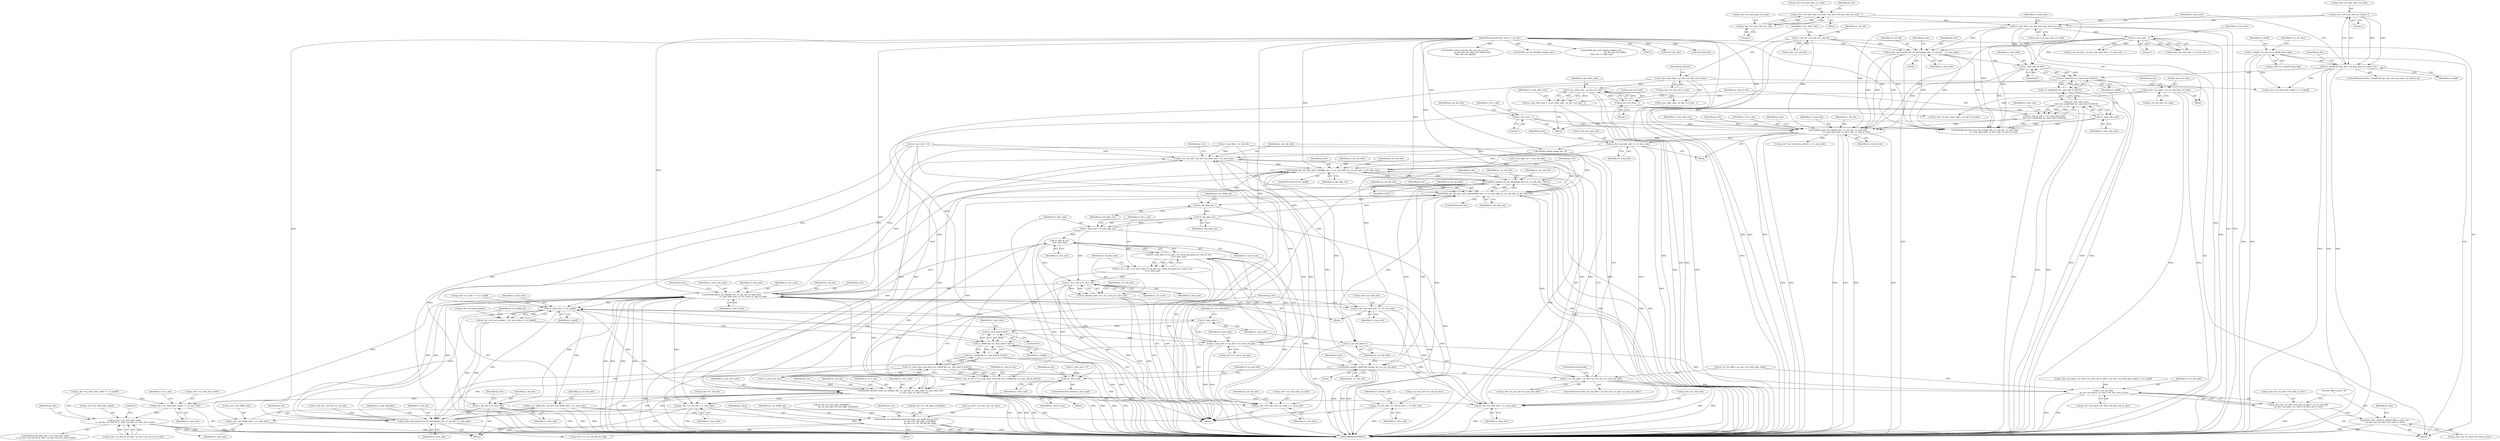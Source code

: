 digraph "0_Android_0b23c81c3dd9ec38f7e6806a3955fed1925541a0_1@pointer" {
"1000714" [label="(Call,ps_dec->ps_nmb_info += u1_num_mbs)"];
"1000707" [label="(Call,ih264d_parse_tfr_nmb(ps_dec, u1_mb_idx, u1_num_mbs,\n                            u1_num_mbs_next, u1_tfr_n_mb, u1_end_of_row))"];
"1000660" [label="(Call,ps_dec->pf_mvpred_ref_tfr_nby2mb(ps_dec, u1_mb_idx,    u1_num_mbs))"];
"1000132" [label="(MethodParameterIn,dec_struct_t * ps_dec)"];
"1000143" [label="(Call,u1_mb_idx = ps_dec->u1_mb_idx)"];
"1000579" [label="(Call,u1_num_mbs - 1)"];
"1000565" [label="(Call,u1_num_mbs = ps_dec->u4_num_mbs_cur_nmb)"];
"1000552" [label="(Call,ps_dec->u4_num_mbs_cur_nmb = ps_dec->u4_num_mbs_cur_nmb - 1)"];
"1000556" [label="(Call,ps_dec->u4_num_mbs_cur_nmb - 1)"];
"1000546" [label="(Call,ps_dec->u4_num_mbs_cur_nmb & 1)"];
"1000688" [label="(Call,u1_num_mbs & 0x01)"];
"1000683" [label="(Call,!u1_num_mbs_next)"];
"1000671" [label="(Call,u1_num_mbs_next = i2_pic_wdin_mbs - ps_dec->u2_mbx - 1)"];
"1000673" [label="(Call,i2_pic_wdin_mbs - ps_dec->u2_mbx - 1)"];
"1000152" [label="(Call,i2_pic_wdin_mbs = ps_dec->u2_frm_wd_in_mbs)"];
"1000675" [label="(Call,ps_dec->u2_mbx - 1)"];
"1000614" [label="(Call,ps_dec->u2_mbx = ps_cur_mb_info->u2_mbx)"];
"1000694" [label="(Call,u1_tfr_n_mb = 1)"];
"1000680" [label="(Call,u1_end_of_row = (!u1_num_mbs_next)\n && (!(u1_mbaff && (u1_num_mbs & 0x01))))"];
"1000682" [label="(Call,(!u1_num_mbs_next)\n && (!(u1_mbaff && (u1_num_mbs & 0x01))))"];
"1000685" [label="(Call,!(u1_mbaff && (u1_num_mbs & 0x01)))"];
"1000686" [label="(Call,u1_mbaff && (u1_num_mbs & 0x01))"];
"1000544" [label="(Call,(u1_mbaff) && (ps_dec->u4_num_mbs_cur_nmb & 1))"];
"1000191" [label="(Call,u1_mbaff = ps_slice->u1_mbaff_frame_flag)"];
"1001084" [label="(Call,ps_cur_mb_info = ps_dec->ps_nmb_info + u1_num_mbs)"];
"1001132" [label="(Call,ih264d_get_mb_info_cavlc_mbaff(ps_dec, i2_cur_mb_addr, ps_cur_mb_info, i2_mb_skip_run))"];
"1001203" [label="(Call,ih264d_update_nnz_for_skipmb(ps_dec, ps_cur_mb_info, CAVLC))"];
"1001138" [label="(Call,ih264d_get_mb_info_cavlc_nonmbaff(ps_dec, i2_cur_mb_addr, ps_cur_mb_info, i2_mb_skip_run))"];
"1001219" [label="(Call,i2_mb_skip_run--)"];
"1001264" [label="(Call,!i2_mb_skip_run)"];
"1001262" [label="(Call,u1_slice_end = !i2_mb_skip_run)"];
"1001274" [label="(Call,u1_end_of_row\n || u1_slice_end)"];
"1001268" [label="(Call,(u1_num_mbs == ps_dec->u1_recon_mb_grp) || u1_end_of_row\n || u1_slice_end)"];
"1001266" [label="(Call,u1_tfr_n_mb = (u1_num_mbs == ps_dec->u1_recon_mb_grp) || u1_end_of_row\n || u1_slice_end)"];
"1001279" [label="(Call,u1_tfr_n_mb || u1_slice_end)"];
"1001071" [label="(Call,!u1_slice_end)"];
"1001277" [label="(Call,u1_decode_nmb = u1_tfr_n_mb || u1_slice_end)"];
"1001282" [label="(Call,ps_cur_mb_info->u1_end_of_slice = u1_slice_end)"];
"1001314" [label="(Call,ih264d_parse_tfr_nmb(ps_dec, u1_mb_idx, u1_num_mbs,\n                                     u1_num_mbs_next, u1_tfr_n_mb, u1_end_of_row))"];
"1001086" [label="(Call,ps_dec->ps_nmb_info + u1_num_mbs)"];
"1001091" [label="(Call,ps_dec->u4_num_mbs_cur_nmb = u1_num_mbs)"];
"1001105" [label="(Call,u1_num_mbs >> u1_mbaff)"];
"1001101" [label="(Call,ps_dec->u4_num_pmbair = (u1_num_mbs >> u1_mbaff))"];
"1001108" [label="(Call,ps_cur_deblk_mb = ps_dec->ps_deblk_mbn + u1_num_mbs)"];
"1001150" [label="(Call,ih264d_set_deblocking_parameters(ps_cur_deblk_mb, ps_slice,\n                                             ps_dec->u1_mb_ngbr_availablity,\n                                             ps_dec->u1_cur_mb_fld_dec_flag))"];
"1001110" [label="(Call,ps_dec->ps_deblk_mbn + u1_num_mbs)"];
"1001236" [label="(Call,u1_num_mbs++)"];
"1001259" [label="(Call,u1_num_mbs & 0x01)"];
"1001257" [label="(Call,u1_mbaff && (u1_num_mbs & 0x01))"];
"1001256" [label="(Call,!(u1_mbaff && (u1_num_mbs & 0x01)))"];
"1001253" [label="(Call,(!u1_num_mbs_next) && (!(u1_mbaff && (u1_num_mbs & 0x01))))"];
"1001251" [label="(Call,u1_end_of_row = (!u1_num_mbs_next) && (!(u1_mbaff && (u1_num_mbs & 0x01))))"];
"1001328" [label="(Call,ih264d_decode_recon_tfr_nmb(ps_dec, u1_mb_idx, u1_num_mbs, u1_num_mbs_next,\n                                            u1_tfr_n_mb, u1_end_of_row))"];
"1001335" [label="(Call,ps_dec->u2_total_mbs_coded += u1_num_mbs)"];
"1001408" [label="(Call,ps_dec->u2_total_mbs_coded\n >= ps_dec->u2_frm_ht_in_mbs * ps_dec->u2_frm_wd_in_mbs)"];
"1001345" [label="(Call,u1_mb_idx = u1_num_mbs)"];
"1001290" [label="(Call,ps_dec->pf_mvpred_ref_tfr_nby2mb(ps_dec, u1_mb_idx, u1_num_mbs))"];
"1001348" [label="(Call,ps_dec->u1_mb_idx = u1_num_mbs)"];
"1001269" [label="(Call,u1_num_mbs == ps_dec->u1_recon_mb_grp)"];
"1001321" [label="(Call,ps_dec->ps_nmb_info +=  u1_num_mbs)"];
"1001234" [label="(Call,i2_cur_mb_addr++)"];
"1001076" [label="(Call,i2_cur_mb_addr > ps_dec->ps_cur_sps->u2_max_mb_addr)"];
"1001364" [label="(Call,i2_cur_mb_addr\n - ps_dec->ps_parse_cur_slice->u4_first_mb_in_slice)"];
"1001358" [label="(Call,ps_dec->ps_cur_slice->u4_mbs_in_slice = i2_cur_mb_addr\n - ps_dec->ps_parse_cur_slice->u4_first_mb_in_slice)"];
"1001371" [label="(Call,H264_DEC_DEBUG_PRINT(\"Mbs in slice: %d\n\", ps_dec->ps_cur_slice->u4_mbs_in_slice))"];
"1001231" [label="(Call,ih264d_update_mbaff_left_nnz(ps_dec, ps_cur_mb_info))"];
"1001105" [label="(Call,u1_num_mbs >> u1_mbaff)"];
"1001234" [label="(Call,i2_cur_mb_addr++)"];
"1000910" [label="(Call,ps_dec->ps_parse_cur_slice->u4_first_mb_in_slice = ps_dec->u2_total_mbs_coded >> u1_mbaff)"];
"1000660" [label="(Call,ps_dec->pf_mvpred_ref_tfr_nby2mb(ps_dec, u1_mb_idx,    u1_num_mbs))"];
"1000694" [label="(Call,u1_tfr_n_mb = 1)"];
"1001267" [label="(Identifier,u1_tfr_n_mb)"];
"1001109" [label="(Identifier,ps_cur_deblk_mb)"];
"1001017" [label="(Call,ps_dec->u2_mby <<= u1_mbaff)"];
"1001239" [label="(Identifier,u1_num_mbsNby2)"];
"1001258" [label="(Identifier,u1_mbaff)"];
"1001252" [label="(Identifier,u1_end_of_row)"];
"1001289" [label="(Block,)"];
"1000573" [label="(Call,ps_cur_mb_info = ps_dec->ps_nmb_info + u1_num_mbs - 1)"];
"1000507" [label="(Call,(void *)ps_dec)"];
"1000544" [label="(Call,(u1_mbaff) && (ps_dec->u4_num_mbs_cur_nmb & 1))"];
"1001291" [label="(Identifier,ps_dec)"];
"1000463" [label="(Call,(void *)ps_dec)"];
"1000706" [label="(Block,)"];
"1001101" [label="(Call,ps_dec->u4_num_pmbair = (u1_num_mbs >> u1_mbaff))"];
"1000623" [label="(Identifier,ps_dec)"];
"1000685" [label="(Call,!(u1_mbaff && (u1_num_mbs & 0x01)))"];
"1000663" [label="(Identifier,u1_num_mbs)"];
"1000780" [label="(Call,ps_dec->i2_prev_slice_mbx = ps_dec->u2_mbx)"];
"1001070" [label="(ControlStructure,while(!u1_slice_end))"];
"1001153" [label="(Call,ps_dec->u1_mb_ngbr_availablity)"];
"1001269" [label="(Call,u1_num_mbs == ps_dec->u1_recon_mb_grp)"];
"1000166" [label="(Call,* ps_slice = ps_dec->ps_cur_slice)"];
"1000552" [label="(Call,ps_dec->u4_num_mbs_cur_nmb = ps_dec->u4_num_mbs_cur_nmb - 1)"];
"1001110" [label="(Call,ps_dec->ps_deblk_mbn + u1_num_mbs)"];
"1001256" [label="(Call,!(u1_mbaff && (u1_num_mbs & 0x01)))"];
"1000567" [label="(Call,ps_dec->u4_num_mbs_cur_nmb)"];
"1000630" [label="(Block,)"];
"1001146" [label="(Identifier,ps_dec)"];
"1001286" [label="(Identifier,u1_slice_end)"];
"1000369" [label="(Call,ih264d_start_of_pic(ps_dec, poc, ps_cur_poc,\n                        ps_dec->ps_cur_slice->u2_frame_num,\n &ps_dec->ps_pps[j]))"];
"1000547" [label="(Call,ps_dec->u4_num_mbs_cur_nmb)"];
"1001264" [label="(Call,!i2_mb_skip_run)"];
"1000689" [label="(Identifier,u1_num_mbs)"];
"1000615" [label="(Call,ps_dec->u2_mbx)"];
"1001315" [label="(Identifier,ps_dec)"];
"1000690" [label="(Literal,0x01)"];
"1001149" [label="(Block,)"];
"1000710" [label="(Identifier,u1_num_mbs)"];
"1001293" [label="(Identifier,u1_num_mbs)"];
"1001336" [label="(Call,ps_dec->u2_total_mbs_coded)"];
"1000675" [label="(Call,ps_dec->u2_mbx - 1)"];
"1001407" [label="(ControlStructure,if(ps_dec->u2_total_mbs_coded\n >= ps_dec->u2_frm_ht_in_mbs * ps_dec->u2_frm_wd_in_mbs))"];
"1001268" [label="(Call,(u1_num_mbs == ps_dec->u1_recon_mb_grp) || u1_end_of_row\n || u1_slice_end)"];
"1000676" [label="(Call,ps_dec->u2_mbx)"];
"1000553" [label="(Call,ps_dec->u4_num_mbs_cur_nmb)"];
"1001342" [label="(Call,u1_num_mbs = 0)"];
"1001260" [label="(Identifier,u1_num_mbs)"];
"1001274" [label="(Call,u1_end_of_row\n || u1_slice_end)"];
"1001365" [label="(Identifier,i2_cur_mb_addr)"];
"1000876" [label="(Call,ps_dec->u2_total_mbs_coded >> u1_mbaff)"];
"1001073" [label="(Block,)"];
"1001075" [label="(ControlStructure,if(i2_cur_mb_addr > ps_dec->ps_cur_sps->u2_max_mb_addr))"];
"1000132" [label="(MethodParameterIn,dec_struct_t * ps_dec)"];
"1001203" [label="(Call,ih264d_update_nnz_for_skipmb(ps_dec, ps_cur_mb_info, CAVLC))"];
"1000683" [label="(Call,!u1_num_mbs_next)"];
"1001330" [label="(Identifier,u1_mb_idx)"];
"1001210" [label="(Identifier,ps_cur_mb_info)"];
"1001140" [label="(Identifier,i2_cur_mb_addr)"];
"1000199" [label="(Identifier,u1_is_idr_slice)"];
"1001102" [label="(Call,ps_dec->u4_num_pmbair)"];
"1000662" [label="(Identifier,u1_mb_idx)"];
"1001323" [label="(Identifier,ps_dec)"];
"1000209" [label="(Call,ih264d_err_pic_dispbuf_mgr(ps_dec))"];
"1000560" [label="(Literal,1)"];
"1001288" [label="(Identifier,u1_decode_nmb)"];
"1001266" [label="(Call,u1_tfr_n_mb = (u1_num_mbs == ps_dec->u1_recon_mb_grp) || u1_end_of_row\n || u1_slice_end)"];
"1000679" [label="(Literal,1)"];
"1001348" [label="(Call,ps_dec->u1_mb_idx = u1_num_mbs)"];
"1001422" [label="(Identifier,ps_dec)"];
"1000681" [label="(Identifier,u1_end_of_row)"];
"1001313" [label="(Block,)"];
"1000682" [label="(Call,(!u1_num_mbs_next)\n && (!(u1_mbaff && (u1_num_mbs & 0x01))))"];
"1001152" [label="(Identifier,ps_slice)"];
"1000671" [label="(Call,u1_num_mbs_next = i2_pic_wdin_mbs - ps_dec->u2_mbx - 1)"];
"1001318" [label="(Identifier,u1_num_mbs_next)"];
"1001337" [label="(Identifier,ps_dec)"];
"1001325" [label="(Identifier,u1_num_mbs)"];
"1001135" [label="(Identifier,ps_cur_mb_info)"];
"1000542" [label="(Block,)"];
"1001107" [label="(Identifier,u1_mbaff)"];
"1001341" [label="(Identifier,u1_tfr_n_mb)"];
"1000152" [label="(Call,i2_pic_wdin_mbs = ps_dec->u2_frm_wd_in_mbs)"];
"1001106" [label="(Identifier,u1_num_mbs)"];
"1000565" [label="(Call,u1_num_mbs = ps_dec->u4_num_mbs_cur_nmb)"];
"1001358" [label="(Call,ps_dec->ps_cur_slice->u4_mbs_in_slice = i2_cur_mb_addr\n - ps_dec->ps_parse_cur_slice->u4_first_mb_in_slice)"];
"1001206" [label="(Identifier,CAVLC)"];
"1000191" [label="(Call,u1_mbaff = ps_slice->u1_mbaff_frame_flag)"];
"1001280" [label="(Identifier,u1_tfr_n_mb)"];
"1000699" [label="(Identifier,ps_cur_mb_info)"];
"1001062" [label="(Call,i2_cur_mb_addr = ps_dec->u2_total_mbs_coded)"];
"1000138" [label="(Block,)"];
"1000659" [label="(Block,)"];
"1000550" [label="(Literal,1)"];
"1000554" [label="(Identifier,ps_dec)"];
"1000144" [label="(Identifier,u1_mb_idx)"];
"1001111" [label="(Call,ps_dec->ps_deblk_mbn)"];
"1000715" [label="(Call,ps_dec->ps_nmb_info)"];
"1000571" [label="(Identifier,u1_num_mbs)"];
"1000672" [label="(Identifier,u1_num_mbs_next)"];
"1001204" [label="(Identifier,ps_dec)"];
"1001098" [label="(Identifier,ps_cur_mb_info)"];
"1000692" [label="(Identifier,u1_slice_end)"];
"1000579" [label="(Call,u1_num_mbs - 1)"];
"1000721" [label="(Call,ih264d_decode_recon_tfr_nmb(ps_dec, u1_mb_idx, u1_num_mbs,\n                            u1_num_mbs_next, u1_tfr_n_mb, u1_end_of_row))"];
"1001366" [label="(Call,ps_dec->ps_parse_cur_slice->u4_first_mb_in_slice)"];
"1001085" [label="(Identifier,ps_cur_mb_info)"];
"1001262" [label="(Call,u1_slice_end = !i2_mb_skip_run)"];
"1000153" [label="(Identifier,i2_pic_wdin_mbs)"];
"1001346" [label="(Identifier,u1_mb_idx)"];
"1000916" [label="(Call,ps_dec->u2_total_mbs_coded >> u1_mbaff)"];
"1000713" [label="(Identifier,u1_end_of_row)"];
"1000154" [label="(Call,ps_dec->u2_frm_wd_in_mbs)"];
"1000543" [label="(ControlStructure,if((u1_mbaff) && (ps_dec->u4_num_mbs_cur_nmb & 1)))"];
"1001047" [label="(Call,u1_num_mbs = u1_mb_idx)"];
"1001137" [label="(ControlStructure,else)"];
"1001072" [label="(Identifier,u1_slice_end)"];
"1001037" [label="(Call,u1_mb_idx = ps_dec->u1_mb_idx)"];
"1001371" [label="(Call,H264_DEC_DEBUG_PRINT(\"Mbs in slice: %d\n\", ps_dec->ps_cur_slice->u4_mbs_in_slice))"];
"1001138" [label="(Call,ih264d_get_mb_info_cavlc_nonmbaff(ps_dec, i2_cur_mb_addr, ps_cur_mb_info, i2_mb_skip_run))"];
"1001339" [label="(Identifier,u1_num_mbs)"];
"1001223" [label="(Identifier,ps_cur_deblk_mb)"];
"1001349" [label="(Call,ps_dec->u1_mb_idx)"];
"1001130" [label="(ControlStructure,if (u1_mbaff))"];
"1000143" [label="(Call,u1_mb_idx = ps_dec->u1_mb_idx)"];
"1000161" [label="(Identifier,ps_bitstrm)"];
"1000718" [label="(Identifier,u1_num_mbs)"];
"1001132" [label="(Call,ih264d_get_mb_info_cavlc_mbaff(ps_dec, i2_cur_mb_addr, ps_cur_mb_info, i2_mb_skip_run))"];
"1001092" [label="(Call,ps_dec->u4_num_mbs_cur_nmb)"];
"1001236" [label="(Call,u1_num_mbs++)"];
"1001317" [label="(Identifier,u1_num_mbs)"];
"1001261" [label="(Literal,0x01)"];
"1001284" [label="(Identifier,ps_cur_mb_info)"];
"1000709" [label="(Identifier,u1_mb_idx)"];
"1001322" [label="(Call,ps_dec->ps_nmb_info)"];
"1001235" [label="(Identifier,i2_cur_mb_addr)"];
"1001231" [label="(Call,ih264d_update_mbaff_left_nnz(ps_dec, ps_cur_mb_info))"];
"1001151" [label="(Identifier,ps_cur_deblk_mb)"];
"1001278" [label="(Identifier,u1_decode_nmb)"];
"1001332" [label="(Identifier,u1_num_mbs_next)"];
"1001276" [label="(Identifier,u1_slice_end)"];
"1001083" [label="(ControlStructure,break;)"];
"1001381" [label="(Identifier,ps_dec)"];
"1001141" [label="(Identifier,ps_cur_mb_info)"];
"1001282" [label="(Call,ps_cur_mb_info->u1_end_of_slice = u1_slice_end)"];
"1000730" [label="(Identifier,ps_dec)"];
"1000711" [label="(Identifier,u1_num_mbs_next)"];
"1001114" [label="(Identifier,u1_num_mbs)"];
"1001327" [label="(Block,)"];
"1000728" [label="(Call,ps_dec->u2_total_mbs_coded += u1_num_mbs)"];
"1000557" [label="(Call,ps_dec->u4_num_mbs_cur_nmb)"];
"1001232" [label="(Identifier,ps_dec)"];
"1000695" [label="(Identifier,u1_tfr_n_mb)"];
"1001364" [label="(Call,i2_cur_mb_addr\n - ps_dec->ps_parse_cur_slice->u4_first_mb_in_slice)"];
"1001091" [label="(Call,ps_dec->u4_num_mbs_cur_nmb = u1_num_mbs)"];
"1001233" [label="(Identifier,ps_cur_mb_info)"];
"1001329" [label="(Identifier,ps_dec)"];
"1001352" [label="(Identifier,u1_num_mbs)"];
"1001295" [label="(Identifier,u1_num_mbsNby2)"];
"1000687" [label="(Identifier,u1_mbaff)"];
"1001345" [label="(Call,u1_mb_idx = u1_num_mbs)"];
"1000666" [label="(Identifier,ps_dec)"];
"1001265" [label="(Identifier,i2_mb_skip_run)"];
"1000614" [label="(Call,ps_dec->u2_mbx = ps_cur_mb_info->u2_mbx)"];
"1001283" [label="(Call,ps_cur_mb_info->u1_end_of_slice)"];
"1000546" [label="(Call,ps_dec->u4_num_mbs_cur_nmb & 1)"];
"1001220" [label="(Identifier,i2_mb_skip_run)"];
"1001408" [label="(Call,ps_dec->u2_total_mbs_coded\n >= ps_dec->u2_frm_ht_in_mbs * ps_dec->u2_frm_wd_in_mbs)"];
"1001067" [label="(Call,i2_mb_skip_run = num_mb_skip)"];
"1001277" [label="(Call,u1_decode_nmb = u1_tfr_n_mb || u1_slice_end)"];
"1001253" [label="(Call,(!u1_num_mbs_next) && (!(u1_mbaff && (u1_num_mbs & 0x01))))"];
"1001263" [label="(Identifier,u1_slice_end)"];
"1001219" [label="(Call,i2_mb_skip_run--)"];
"1001071" [label="(Call,!u1_slice_end)"];
"1001279" [label="(Call,u1_tfr_n_mb || u1_slice_end)"];
"1001139" [label="(Identifier,ps_dec)"];
"1000661" [label="(Identifier,ps_dec)"];
"1000545" [label="(Identifier,u1_mbaff)"];
"1001270" [label="(Identifier,u1_num_mbs)"];
"1001086" [label="(Call,ps_dec->ps_nmb_info + u1_num_mbs)"];
"1001254" [label="(Call,!u1_num_mbs_next)"];
"1001108" [label="(Call,ps_cur_deblk_mb = ps_dec->ps_deblk_mbn + u1_num_mbs)"];
"1000563" [label="(Identifier,ps_dec)"];
"1001078" [label="(Call,ps_dec->ps_cur_sps->u2_max_mb_addr)"];
"1000193" [label="(Call,ps_slice->u1_mbaff_frame_flag)"];
"1001347" [label="(Identifier,u1_num_mbs)"];
"1000684" [label="(Identifier,u1_num_mbs_next)"];
"1001319" [label="(Identifier,u1_tfr_n_mb)"];
"1001331" [label="(Identifier,u1_num_mbs)"];
"1001281" [label="(Identifier,u1_slice_end)"];
"1001355" [label="(Identifier,ps_dec)"];
"1001090" [label="(Identifier,u1_num_mbs)"];
"1001150" [label="(Call,ih264d_set_deblocking_parameters(ps_cur_deblk_mb, ps_slice,\n                                             ps_dec->u1_mb_ngbr_availablity,\n                                             ps_dec->u1_cur_mb_fld_dec_flag))"];
"1001372" [label="(Literal,\"Mbs in slice: %d\n\")"];
"1001412" [label="(Call,ps_dec->u2_frm_ht_in_mbs * ps_dec->u2_frm_wd_in_mbs)"];
"1001275" [label="(Identifier,u1_end_of_row)"];
"1001156" [label="(Call,ps_dec->u1_cur_mb_fld_dec_flag)"];
"1001328" [label="(Call,ih264d_decode_recon_tfr_nmb(ps_dec, u1_mb_idx, u1_num_mbs, u1_num_mbs_next,\n                                            u1_tfr_n_mb, u1_end_of_row))"];
"1000580" [label="(Identifier,u1_num_mbs)"];
"1000192" [label="(Identifier,u1_mbaff)"];
"1001087" [label="(Call,ps_dec->ps_nmb_info)"];
"1001333" [label="(Identifier,u1_tfr_n_mb)"];
"1000575" [label="(Call,ps_dec->ps_nmb_info + u1_num_mbs - 1)"];
"1000696" [label="(Literal,1)"];
"1001320" [label="(Identifier,u1_end_of_row)"];
"1001205" [label="(Identifier,ps_cur_mb_info)"];
"1000581" [label="(Literal,1)"];
"1001117" [label="(Identifier,ps_cur_mb_info)"];
"1001350" [label="(Identifier,ps_dec)"];
"1000714" [label="(Call,ps_dec->ps_nmb_info += u1_num_mbs)"];
"1000708" [label="(Identifier,ps_dec)"];
"1000712" [label="(Identifier,u1_tfr_n_mb)"];
"1001257" [label="(Call,u1_mbaff && (u1_num_mbs & 0x01))"];
"1001230" [label="(Block,)"];
"1000686" [label="(Call,u1_mbaff && (u1_num_mbs & 0x01))"];
"1001334" [label="(Identifier,u1_end_of_row)"];
"1001271" [label="(Call,ps_dec->u1_recon_mb_grp)"];
"1000145" [label="(Call,ps_dec->u1_mb_idx)"];
"1000408" [label="(Call,ih264d_get_next_display_field(ps_dec,\n                                              ps_dec->ps_out_buffer,\n &(ps_dec->s_disp_op)))"];
"1000707" [label="(Call,ih264d_parse_tfr_nmb(ps_dec, u1_mb_idx, u1_num_mbs,\n                            u1_num_mbs_next, u1_tfr_n_mb, u1_end_of_row))"];
"1000618" [label="(Call,ps_cur_mb_info->u2_mbx)"];
"1001290" [label="(Call,ps_dec->pf_mvpred_ref_tfr_nby2mb(ps_dec, u1_mb_idx, u1_num_mbs))"];
"1000680" [label="(Call,u1_end_of_row = (!u1_num_mbs_next)\n && (!(u1_mbaff && (u1_num_mbs & 0x01))))"];
"1000566" [label="(Identifier,u1_num_mbs)"];
"1001251" [label="(Call,u1_end_of_row = (!u1_num_mbs_next) && (!(u1_mbaff && (u1_num_mbs & 0x01))))"];
"1000621" [label="(Call,ps_dec->u1_mb_ngbr_availablity =\n                    ps_cur_mb_info->u1_mb_ngbr_availablity)"];
"1001237" [label="(Identifier,u1_num_mbs)"];
"1000674" [label="(Identifier,i2_pic_wdin_mbs)"];
"1001095" [label="(Identifier,u1_num_mbs)"];
"1000716" [label="(Identifier,ps_dec)"];
"1001077" [label="(Identifier,i2_cur_mb_addr)"];
"1001427" [label="(MethodReturn,WORD32)"];
"1001050" [label="(Call,u1_slice_end = 0)"];
"1001161" [label="(Identifier,ps_dec)"];
"1001244" [label="(Call,i2_pic_wdin_mbs - ps_dec->u2_mbx - 1)"];
"1001409" [label="(Call,ps_dec->u2_total_mbs_coded)"];
"1001359" [label="(Call,ps_dec->ps_cur_slice->u4_mbs_in_slice)"];
"1000551" [label="(Block,)"];
"1001316" [label="(Identifier,u1_mb_idx)"];
"1000556" [label="(Call,ps_dec->u4_num_mbs_cur_nmb - 1)"];
"1001321" [label="(Call,ps_dec->ps_nmb_info +=  u1_num_mbs)"];
"1001076" [label="(Call,i2_cur_mb_addr > ps_dec->ps_cur_sps->u2_max_mb_addr)"];
"1001426" [label="(Literal,0)"];
"1001142" [label="(Identifier,i2_mb_skip_run)"];
"1001136" [label="(Identifier,i2_mb_skip_run)"];
"1001373" [label="(Call,ps_dec->ps_cur_slice->u4_mbs_in_slice)"];
"1001292" [label="(Identifier,u1_mb_idx)"];
"1000673" [label="(Call,i2_pic_wdin_mbs - ps_dec->u2_mbx - 1)"];
"1001259" [label="(Call,u1_num_mbs & 0x01)"];
"1001034" [label="(Call,ih264d_update_qp(ps_dec, 0))"];
"1000688" [label="(Call,u1_num_mbs & 0x01)"];
"1001335" [label="(Call,ps_dec->u2_total_mbs_coded += u1_num_mbs)"];
"1001314" [label="(Call,ih264d_parse_tfr_nmb(ps_dec, u1_mb_idx, u1_num_mbs,\n                                     u1_num_mbs_next, u1_tfr_n_mb, u1_end_of_row))"];
"1001093" [label="(Identifier,ps_dec)"];
"1001133" [label="(Identifier,ps_dec)"];
"1001134" [label="(Identifier,i2_cur_mb_addr)"];
"1001084" [label="(Call,ps_cur_mb_info = ps_dec->ps_nmb_info + u1_num_mbs)"];
"1000714" -> "1000706"  [label="AST: "];
"1000714" -> "1000718"  [label="CFG: "];
"1000715" -> "1000714"  [label="AST: "];
"1000718" -> "1000714"  [label="AST: "];
"1000730" -> "1000714"  [label="CFG: "];
"1000714" -> "1001427"  [label="DDG: "];
"1000707" -> "1000714"  [label="DDG: "];
"1000714" -> "1001084"  [label="DDG: "];
"1000714" -> "1001086"  [label="DDG: "];
"1000714" -> "1001321"  [label="DDG: "];
"1000707" -> "1000706"  [label="AST: "];
"1000707" -> "1000713"  [label="CFG: "];
"1000708" -> "1000707"  [label="AST: "];
"1000709" -> "1000707"  [label="AST: "];
"1000710" -> "1000707"  [label="AST: "];
"1000711" -> "1000707"  [label="AST: "];
"1000712" -> "1000707"  [label="AST: "];
"1000713" -> "1000707"  [label="AST: "];
"1000716" -> "1000707"  [label="CFG: "];
"1000707" -> "1001427"  [label="DDG: "];
"1000707" -> "1001427"  [label="DDG: "];
"1000707" -> "1001427"  [label="DDG: "];
"1000707" -> "1001427"  [label="DDG: "];
"1000707" -> "1001427"  [label="DDG: "];
"1000707" -> "1001427"  [label="DDG: "];
"1000660" -> "1000707"  [label="DDG: "];
"1000660" -> "1000707"  [label="DDG: "];
"1000660" -> "1000707"  [label="DDG: "];
"1000132" -> "1000707"  [label="DDG: "];
"1000143" -> "1000707"  [label="DDG: "];
"1000579" -> "1000707"  [label="DDG: "];
"1000688" -> "1000707"  [label="DDG: "];
"1000565" -> "1000707"  [label="DDG: "];
"1000683" -> "1000707"  [label="DDG: "];
"1000694" -> "1000707"  [label="DDG: "];
"1000680" -> "1000707"  [label="DDG: "];
"1000707" -> "1000728"  [label="DDG: "];
"1000707" -> "1001034"  [label="DDG: "];
"1000660" -> "1000659"  [label="AST: "];
"1000660" -> "1000663"  [label="CFG: "];
"1000661" -> "1000660"  [label="AST: "];
"1000662" -> "1000660"  [label="AST: "];
"1000663" -> "1000660"  [label="AST: "];
"1000666" -> "1000660"  [label="CFG: "];
"1000660" -> "1001427"  [label="DDG: "];
"1000132" -> "1000660"  [label="DDG: "];
"1000143" -> "1000660"  [label="DDG: "];
"1000579" -> "1000660"  [label="DDG: "];
"1000565" -> "1000660"  [label="DDG: "];
"1000660" -> "1000688"  [label="DDG: "];
"1000660" -> "1000721"  [label="DDG: "];
"1000660" -> "1000721"  [label="DDG: "];
"1000660" -> "1000721"  [label="DDG: "];
"1000132" -> "1000131"  [label="AST: "];
"1000132" -> "1001427"  [label="DDG: "];
"1000132" -> "1000209"  [label="DDG: "];
"1000132" -> "1000369"  [label="DDG: "];
"1000132" -> "1000408"  [label="DDG: "];
"1000132" -> "1000463"  [label="DDG: "];
"1000132" -> "1000507"  [label="DDG: "];
"1000132" -> "1000721"  [label="DDG: "];
"1000132" -> "1001034"  [label="DDG: "];
"1000132" -> "1001132"  [label="DDG: "];
"1000132" -> "1001138"  [label="DDG: "];
"1000132" -> "1001203"  [label="DDG: "];
"1000132" -> "1001231"  [label="DDG: "];
"1000132" -> "1001290"  [label="DDG: "];
"1000132" -> "1001314"  [label="DDG: "];
"1000132" -> "1001328"  [label="DDG: "];
"1000143" -> "1000138"  [label="AST: "];
"1000143" -> "1000145"  [label="CFG: "];
"1000144" -> "1000143"  [label="AST: "];
"1000145" -> "1000143"  [label="AST: "];
"1000153" -> "1000143"  [label="CFG: "];
"1000143" -> "1001427"  [label="DDG: "];
"1000143" -> "1001427"  [label="DDG: "];
"1000143" -> "1000721"  [label="DDG: "];
"1000579" -> "1000575"  [label="AST: "];
"1000579" -> "1000581"  [label="CFG: "];
"1000580" -> "1000579"  [label="AST: "];
"1000581" -> "1000579"  [label="AST: "];
"1000575" -> "1000579"  [label="CFG: "];
"1000579" -> "1001427"  [label="DDG: "];
"1000579" -> "1000573"  [label="DDG: "];
"1000579" -> "1000573"  [label="DDG: "];
"1000579" -> "1000575"  [label="DDG: "];
"1000579" -> "1000575"  [label="DDG: "];
"1000565" -> "1000579"  [label="DDG: "];
"1000579" -> "1000688"  [label="DDG: "];
"1000579" -> "1000721"  [label="DDG: "];
"1000565" -> "1000542"  [label="AST: "];
"1000565" -> "1000567"  [label="CFG: "];
"1000566" -> "1000565"  [label="AST: "];
"1000567" -> "1000565"  [label="AST: "];
"1000571" -> "1000565"  [label="CFG: "];
"1000565" -> "1001427"  [label="DDG: "];
"1000565" -> "1001427"  [label="DDG: "];
"1000552" -> "1000565"  [label="DDG: "];
"1000546" -> "1000565"  [label="DDG: "];
"1000565" -> "1000688"  [label="DDG: "];
"1000565" -> "1000721"  [label="DDG: "];
"1000552" -> "1000551"  [label="AST: "];
"1000552" -> "1000556"  [label="CFG: "];
"1000553" -> "1000552"  [label="AST: "];
"1000556" -> "1000552"  [label="AST: "];
"1000563" -> "1000552"  [label="CFG: "];
"1000552" -> "1001427"  [label="DDG: "];
"1000556" -> "1000552"  [label="DDG: "];
"1000556" -> "1000552"  [label="DDG: "];
"1000556" -> "1000560"  [label="CFG: "];
"1000557" -> "1000556"  [label="AST: "];
"1000560" -> "1000556"  [label="AST: "];
"1000546" -> "1000556"  [label="DDG: "];
"1000546" -> "1000544"  [label="AST: "];
"1000546" -> "1000550"  [label="CFG: "];
"1000547" -> "1000546"  [label="AST: "];
"1000550" -> "1000546"  [label="AST: "];
"1000544" -> "1000546"  [label="CFG: "];
"1000546" -> "1000544"  [label="DDG: "];
"1000546" -> "1000544"  [label="DDG: "];
"1000688" -> "1000686"  [label="AST: "];
"1000688" -> "1000690"  [label="CFG: "];
"1000689" -> "1000688"  [label="AST: "];
"1000690" -> "1000688"  [label="AST: "];
"1000686" -> "1000688"  [label="CFG: "];
"1000688" -> "1000686"  [label="DDG: "];
"1000688" -> "1000686"  [label="DDG: "];
"1000688" -> "1000721"  [label="DDG: "];
"1000683" -> "1000682"  [label="AST: "];
"1000683" -> "1000684"  [label="CFG: "];
"1000684" -> "1000683"  [label="AST: "];
"1000687" -> "1000683"  [label="CFG: "];
"1000682" -> "1000683"  [label="CFG: "];
"1000683" -> "1000682"  [label="DDG: "];
"1000671" -> "1000683"  [label="DDG: "];
"1000683" -> "1000721"  [label="DDG: "];
"1000671" -> "1000630"  [label="AST: "];
"1000671" -> "1000673"  [label="CFG: "];
"1000672" -> "1000671"  [label="AST: "];
"1000673" -> "1000671"  [label="AST: "];
"1000681" -> "1000671"  [label="CFG: "];
"1000671" -> "1001427"  [label="DDG: "];
"1000673" -> "1000671"  [label="DDG: "];
"1000673" -> "1000671"  [label="DDG: "];
"1000673" -> "1000675"  [label="CFG: "];
"1000674" -> "1000673"  [label="AST: "];
"1000675" -> "1000673"  [label="AST: "];
"1000673" -> "1001427"  [label="DDG: "];
"1000673" -> "1001427"  [label="DDG: "];
"1000152" -> "1000673"  [label="DDG: "];
"1000675" -> "1000673"  [label="DDG: "];
"1000675" -> "1000673"  [label="DDG: "];
"1000673" -> "1001244"  [label="DDG: "];
"1000152" -> "1000138"  [label="AST: "];
"1000152" -> "1000154"  [label="CFG: "];
"1000153" -> "1000152"  [label="AST: "];
"1000154" -> "1000152"  [label="AST: "];
"1000161" -> "1000152"  [label="CFG: "];
"1000152" -> "1001427"  [label="DDG: "];
"1000152" -> "1001427"  [label="DDG: "];
"1000152" -> "1001244"  [label="DDG: "];
"1000675" -> "1000679"  [label="CFG: "];
"1000676" -> "1000675"  [label="AST: "];
"1000679" -> "1000675"  [label="AST: "];
"1000675" -> "1001427"  [label="DDG: "];
"1000614" -> "1000675"  [label="DDG: "];
"1000675" -> "1000780"  [label="DDG: "];
"1000614" -> "1000542"  [label="AST: "];
"1000614" -> "1000618"  [label="CFG: "];
"1000615" -> "1000614"  [label="AST: "];
"1000618" -> "1000614"  [label="AST: "];
"1000623" -> "1000614"  [label="CFG: "];
"1000614" -> "1001427"  [label="DDG: "];
"1000614" -> "1001427"  [label="DDG: "];
"1000614" -> "1000780"  [label="DDG: "];
"1000694" -> "1000630"  [label="AST: "];
"1000694" -> "1000696"  [label="CFG: "];
"1000695" -> "1000694"  [label="AST: "];
"1000696" -> "1000694"  [label="AST: "];
"1000699" -> "1000694"  [label="CFG: "];
"1000694" -> "1000721"  [label="DDG: "];
"1000680" -> "1000630"  [label="AST: "];
"1000680" -> "1000682"  [label="CFG: "];
"1000681" -> "1000680"  [label="AST: "];
"1000682" -> "1000680"  [label="AST: "];
"1000692" -> "1000680"  [label="CFG: "];
"1000680" -> "1001427"  [label="DDG: "];
"1000682" -> "1000680"  [label="DDG: "];
"1000682" -> "1000680"  [label="DDG: "];
"1000680" -> "1000721"  [label="DDG: "];
"1000682" -> "1000685"  [label="CFG: "];
"1000685" -> "1000682"  [label="AST: "];
"1000682" -> "1001427"  [label="DDG: "];
"1000682" -> "1001427"  [label="DDG: "];
"1000685" -> "1000682"  [label="DDG: "];
"1000682" -> "1001253"  [label="DDG: "];
"1000685" -> "1000686"  [label="CFG: "];
"1000686" -> "1000685"  [label="AST: "];
"1000685" -> "1001427"  [label="DDG: "];
"1000686" -> "1000685"  [label="DDG: "];
"1000686" -> "1000685"  [label="DDG: "];
"1000686" -> "1000687"  [label="CFG: "];
"1000687" -> "1000686"  [label="AST: "];
"1000686" -> "1001427"  [label="DDG: "];
"1000686" -> "1001427"  [label="DDG: "];
"1000544" -> "1000686"  [label="DDG: "];
"1000686" -> "1000876"  [label="DDG: "];
"1000686" -> "1001257"  [label="DDG: "];
"1000544" -> "1000543"  [label="AST: "];
"1000544" -> "1000545"  [label="CFG: "];
"1000545" -> "1000544"  [label="AST: "];
"1000554" -> "1000544"  [label="CFG: "];
"1000566" -> "1000544"  [label="CFG: "];
"1000544" -> "1001427"  [label="DDG: "];
"1000544" -> "1001427"  [label="DDG: "];
"1000544" -> "1001427"  [label="DDG: "];
"1000191" -> "1000544"  [label="DDG: "];
"1000544" -> "1000876"  [label="DDG: "];
"1000191" -> "1000138"  [label="AST: "];
"1000191" -> "1000193"  [label="CFG: "];
"1000192" -> "1000191"  [label="AST: "];
"1000193" -> "1000191"  [label="AST: "];
"1000199" -> "1000191"  [label="CFG: "];
"1000191" -> "1001427"  [label="DDG: "];
"1000191" -> "1001427"  [label="DDG: "];
"1000191" -> "1000876"  [label="DDG: "];
"1001084" -> "1001073"  [label="AST: "];
"1001084" -> "1001086"  [label="CFG: "];
"1001085" -> "1001084"  [label="AST: "];
"1001086" -> "1001084"  [label="AST: "];
"1001093" -> "1001084"  [label="CFG: "];
"1001084" -> "1001427"  [label="DDG: "];
"1001321" -> "1001084"  [label="DDG: "];
"1001269" -> "1001084"  [label="DDG: "];
"1001047" -> "1001084"  [label="DDG: "];
"1001342" -> "1001084"  [label="DDG: "];
"1001328" -> "1001084"  [label="DDG: "];
"1001314" -> "1001084"  [label="DDG: "];
"1001084" -> "1001132"  [label="DDG: "];
"1001084" -> "1001138"  [label="DDG: "];
"1001132" -> "1001130"  [label="AST: "];
"1001132" -> "1001136"  [label="CFG: "];
"1001133" -> "1001132"  [label="AST: "];
"1001134" -> "1001132"  [label="AST: "];
"1001135" -> "1001132"  [label="AST: "];
"1001136" -> "1001132"  [label="AST: "];
"1001146" -> "1001132"  [label="CFG: "];
"1001132" -> "1001427"  [label="DDG: "];
"1001231" -> "1001132"  [label="DDG: "];
"1001328" -> "1001132"  [label="DDG: "];
"1001034" -> "1001132"  [label="DDG: "];
"1001314" -> "1001132"  [label="DDG: "];
"1001203" -> "1001132"  [label="DDG: "];
"1001076" -> "1001132"  [label="DDG: "];
"1001264" -> "1001132"  [label="DDG: "];
"1001067" -> "1001132"  [label="DDG: "];
"1001132" -> "1001203"  [label="DDG: "];
"1001132" -> "1001203"  [label="DDG: "];
"1001132" -> "1001219"  [label="DDG: "];
"1001132" -> "1001234"  [label="DDG: "];
"1001203" -> "1001073"  [label="AST: "];
"1001203" -> "1001206"  [label="CFG: "];
"1001204" -> "1001203"  [label="AST: "];
"1001205" -> "1001203"  [label="AST: "];
"1001206" -> "1001203"  [label="AST: "];
"1001210" -> "1001203"  [label="CFG: "];
"1001203" -> "1001427"  [label="DDG: "];
"1001203" -> "1001427"  [label="DDG: "];
"1001203" -> "1001427"  [label="DDG: "];
"1001203" -> "1001427"  [label="DDG: "];
"1001203" -> "1001138"  [label="DDG: "];
"1001138" -> "1001203"  [label="DDG: "];
"1001138" -> "1001203"  [label="DDG: "];
"1001203" -> "1001231"  [label="DDG: "];
"1001203" -> "1001231"  [label="DDG: "];
"1001203" -> "1001290"  [label="DDG: "];
"1001138" -> "1001137"  [label="AST: "];
"1001138" -> "1001142"  [label="CFG: "];
"1001139" -> "1001138"  [label="AST: "];
"1001140" -> "1001138"  [label="AST: "];
"1001141" -> "1001138"  [label="AST: "];
"1001142" -> "1001138"  [label="AST: "];
"1001146" -> "1001138"  [label="CFG: "];
"1001138" -> "1001427"  [label="DDG: "];
"1001231" -> "1001138"  [label="DDG: "];
"1001328" -> "1001138"  [label="DDG: "];
"1001034" -> "1001138"  [label="DDG: "];
"1001314" -> "1001138"  [label="DDG: "];
"1001076" -> "1001138"  [label="DDG: "];
"1001264" -> "1001138"  [label="DDG: "];
"1001067" -> "1001138"  [label="DDG: "];
"1001138" -> "1001219"  [label="DDG: "];
"1001138" -> "1001234"  [label="DDG: "];
"1001219" -> "1001073"  [label="AST: "];
"1001219" -> "1001220"  [label="CFG: "];
"1001220" -> "1001219"  [label="AST: "];
"1001223" -> "1001219"  [label="CFG: "];
"1001219" -> "1001264"  [label="DDG: "];
"1001264" -> "1001262"  [label="AST: "];
"1001264" -> "1001265"  [label="CFG: "];
"1001265" -> "1001264"  [label="AST: "];
"1001262" -> "1001264"  [label="CFG: "];
"1001264" -> "1001427"  [label="DDG: "];
"1001264" -> "1001262"  [label="DDG: "];
"1001262" -> "1001073"  [label="AST: "];
"1001263" -> "1001262"  [label="AST: "];
"1001267" -> "1001262"  [label="CFG: "];
"1001262" -> "1001427"  [label="DDG: "];
"1001262" -> "1001274"  [label="DDG: "];
"1001262" -> "1001279"  [label="DDG: "];
"1001274" -> "1001268"  [label="AST: "];
"1001274" -> "1001275"  [label="CFG: "];
"1001274" -> "1001276"  [label="CFG: "];
"1001275" -> "1001274"  [label="AST: "];
"1001276" -> "1001274"  [label="AST: "];
"1001268" -> "1001274"  [label="CFG: "];
"1001274" -> "1001427"  [label="DDG: "];
"1001274" -> "1001268"  [label="DDG: "];
"1001274" -> "1001268"  [label="DDG: "];
"1001251" -> "1001274"  [label="DDG: "];
"1001274" -> "1001279"  [label="DDG: "];
"1001274" -> "1001314"  [label="DDG: "];
"1001274" -> "1001328"  [label="DDG: "];
"1001268" -> "1001266"  [label="AST: "];
"1001268" -> "1001269"  [label="CFG: "];
"1001269" -> "1001268"  [label="AST: "];
"1001266" -> "1001268"  [label="CFG: "];
"1001268" -> "1001427"  [label="DDG: "];
"1001268" -> "1001427"  [label="DDG: "];
"1001268" -> "1001266"  [label="DDG: "];
"1001268" -> "1001266"  [label="DDG: "];
"1001269" -> "1001268"  [label="DDG: "];
"1001269" -> "1001268"  [label="DDG: "];
"1001266" -> "1001073"  [label="AST: "];
"1001267" -> "1001266"  [label="AST: "];
"1001278" -> "1001266"  [label="CFG: "];
"1001266" -> "1001427"  [label="DDG: "];
"1001266" -> "1001279"  [label="DDG: "];
"1001279" -> "1001277"  [label="AST: "];
"1001279" -> "1001280"  [label="CFG: "];
"1001279" -> "1001281"  [label="CFG: "];
"1001280" -> "1001279"  [label="AST: "];
"1001281" -> "1001279"  [label="AST: "];
"1001277" -> "1001279"  [label="CFG: "];
"1001279" -> "1001427"  [label="DDG: "];
"1001279" -> "1001071"  [label="DDG: "];
"1001279" -> "1001277"  [label="DDG: "];
"1001279" -> "1001277"  [label="DDG: "];
"1001279" -> "1001282"  [label="DDG: "];
"1001279" -> "1001314"  [label="DDG: "];
"1001279" -> "1001328"  [label="DDG: "];
"1001071" -> "1001070"  [label="AST: "];
"1001071" -> "1001072"  [label="CFG: "];
"1001072" -> "1001071"  [label="AST: "];
"1001077" -> "1001071"  [label="CFG: "];
"1001355" -> "1001071"  [label="CFG: "];
"1001071" -> "1001427"  [label="DDG: "];
"1001071" -> "1001427"  [label="DDG: "];
"1001050" -> "1001071"  [label="DDG: "];
"1001277" -> "1001073"  [label="AST: "];
"1001278" -> "1001277"  [label="AST: "];
"1001284" -> "1001277"  [label="CFG: "];
"1001277" -> "1001427"  [label="DDG: "];
"1001277" -> "1001427"  [label="DDG: "];
"1001282" -> "1001073"  [label="AST: "];
"1001282" -> "1001286"  [label="CFG: "];
"1001283" -> "1001282"  [label="AST: "];
"1001286" -> "1001282"  [label="AST: "];
"1001288" -> "1001282"  [label="CFG: "];
"1001282" -> "1001427"  [label="DDG: "];
"1001314" -> "1001313"  [label="AST: "];
"1001314" -> "1001320"  [label="CFG: "];
"1001315" -> "1001314"  [label="AST: "];
"1001316" -> "1001314"  [label="AST: "];
"1001317" -> "1001314"  [label="AST: "];
"1001318" -> "1001314"  [label="AST: "];
"1001319" -> "1001314"  [label="AST: "];
"1001320" -> "1001314"  [label="AST: "];
"1001323" -> "1001314"  [label="CFG: "];
"1001314" -> "1001427"  [label="DDG: "];
"1001314" -> "1001427"  [label="DDG: "];
"1001314" -> "1001427"  [label="DDG: "];
"1001314" -> "1001427"  [label="DDG: "];
"1001314" -> "1001427"  [label="DDG: "];
"1001314" -> "1001086"  [label="DDG: "];
"1001314" -> "1001091"  [label="DDG: "];
"1001314" -> "1001105"  [label="DDG: "];
"1001290" -> "1001314"  [label="DDG: "];
"1001290" -> "1001314"  [label="DDG: "];
"1001290" -> "1001314"  [label="DDG: "];
"1001254" -> "1001314"  [label="DDG: "];
"1001251" -> "1001314"  [label="DDG: "];
"1001314" -> "1001321"  [label="DDG: "];
"1001314" -> "1001335"  [label="DDG: "];
"1001314" -> "1001345"  [label="DDG: "];
"1001314" -> "1001348"  [label="DDG: "];
"1001086" -> "1001090"  [label="CFG: "];
"1001087" -> "1001086"  [label="AST: "];
"1001090" -> "1001086"  [label="AST: "];
"1001086" -> "1001427"  [label="DDG: "];
"1001321" -> "1001086"  [label="DDG: "];
"1001269" -> "1001086"  [label="DDG: "];
"1001047" -> "1001086"  [label="DDG: "];
"1001342" -> "1001086"  [label="DDG: "];
"1001328" -> "1001086"  [label="DDG: "];
"1001091" -> "1001073"  [label="AST: "];
"1001091" -> "1001095"  [label="CFG: "];
"1001092" -> "1001091"  [label="AST: "];
"1001095" -> "1001091"  [label="AST: "];
"1001098" -> "1001091"  [label="CFG: "];
"1001269" -> "1001091"  [label="DDG: "];
"1001047" -> "1001091"  [label="DDG: "];
"1001342" -> "1001091"  [label="DDG: "];
"1001328" -> "1001091"  [label="DDG: "];
"1001105" -> "1001101"  [label="AST: "];
"1001105" -> "1001107"  [label="CFG: "];
"1001106" -> "1001105"  [label="AST: "];
"1001107" -> "1001105"  [label="AST: "];
"1001101" -> "1001105"  [label="CFG: "];
"1001105" -> "1001427"  [label="DDG: "];
"1001105" -> "1001101"  [label="DDG: "];
"1001105" -> "1001101"  [label="DDG: "];
"1001269" -> "1001105"  [label="DDG: "];
"1001047" -> "1001105"  [label="DDG: "];
"1001342" -> "1001105"  [label="DDG: "];
"1001328" -> "1001105"  [label="DDG: "];
"1001257" -> "1001105"  [label="DDG: "];
"1001017" -> "1001105"  [label="DDG: "];
"1001105" -> "1001108"  [label="DDG: "];
"1001105" -> "1001110"  [label="DDG: "];
"1001105" -> "1001236"  [label="DDG: "];
"1001105" -> "1001257"  [label="DDG: "];
"1001101" -> "1001073"  [label="AST: "];
"1001102" -> "1001101"  [label="AST: "];
"1001109" -> "1001101"  [label="CFG: "];
"1001101" -> "1001427"  [label="DDG: "];
"1001101" -> "1001427"  [label="DDG: "];
"1001108" -> "1001073"  [label="AST: "];
"1001108" -> "1001110"  [label="CFG: "];
"1001109" -> "1001108"  [label="AST: "];
"1001110" -> "1001108"  [label="AST: "];
"1001117" -> "1001108"  [label="CFG: "];
"1001108" -> "1001427"  [label="DDG: "];
"1001108" -> "1001427"  [label="DDG: "];
"1001108" -> "1001150"  [label="DDG: "];
"1001150" -> "1001149"  [label="AST: "];
"1001150" -> "1001156"  [label="CFG: "];
"1001151" -> "1001150"  [label="AST: "];
"1001152" -> "1001150"  [label="AST: "];
"1001153" -> "1001150"  [label="AST: "];
"1001156" -> "1001150"  [label="AST: "];
"1001161" -> "1001150"  [label="CFG: "];
"1001150" -> "1001427"  [label="DDG: "];
"1001150" -> "1001427"  [label="DDG: "];
"1001150" -> "1001427"  [label="DDG: "];
"1001150" -> "1001427"  [label="DDG: "];
"1001150" -> "1001427"  [label="DDG: "];
"1000166" -> "1001150"  [label="DDG: "];
"1000621" -> "1001150"  [label="DDG: "];
"1001110" -> "1001114"  [label="CFG: "];
"1001111" -> "1001110"  [label="AST: "];
"1001114" -> "1001110"  [label="AST: "];
"1001110" -> "1001427"  [label="DDG: "];
"1001236" -> "1001073"  [label="AST: "];
"1001236" -> "1001237"  [label="CFG: "];
"1001237" -> "1001236"  [label="AST: "];
"1001239" -> "1001236"  [label="CFG: "];
"1001236" -> "1001259"  [label="DDG: "];
"1001236" -> "1001269"  [label="DDG: "];
"1001259" -> "1001257"  [label="AST: "];
"1001259" -> "1001261"  [label="CFG: "];
"1001260" -> "1001259"  [label="AST: "];
"1001261" -> "1001259"  [label="AST: "];
"1001257" -> "1001259"  [label="CFG: "];
"1001259" -> "1001257"  [label="DDG: "];
"1001259" -> "1001257"  [label="DDG: "];
"1001259" -> "1001269"  [label="DDG: "];
"1001257" -> "1001256"  [label="AST: "];
"1001257" -> "1001258"  [label="CFG: "];
"1001258" -> "1001257"  [label="AST: "];
"1001256" -> "1001257"  [label="CFG: "];
"1001257" -> "1001427"  [label="DDG: "];
"1001257" -> "1001427"  [label="DDG: "];
"1001257" -> "1001256"  [label="DDG: "];
"1001257" -> "1001256"  [label="DDG: "];
"1001256" -> "1001253"  [label="AST: "];
"1001253" -> "1001256"  [label="CFG: "];
"1001256" -> "1001427"  [label="DDG: "];
"1001256" -> "1001253"  [label="DDG: "];
"1001253" -> "1001251"  [label="AST: "];
"1001253" -> "1001254"  [label="CFG: "];
"1001254" -> "1001253"  [label="AST: "];
"1001251" -> "1001253"  [label="CFG: "];
"1001253" -> "1001427"  [label="DDG: "];
"1001253" -> "1001427"  [label="DDG: "];
"1001253" -> "1001251"  [label="DDG: "];
"1001253" -> "1001251"  [label="DDG: "];
"1001254" -> "1001253"  [label="DDG: "];
"1001251" -> "1001073"  [label="AST: "];
"1001252" -> "1001251"  [label="AST: "];
"1001263" -> "1001251"  [label="CFG: "];
"1001251" -> "1001427"  [label="DDG: "];
"1001251" -> "1001427"  [label="DDG: "];
"1001251" -> "1001328"  [label="DDG: "];
"1001328" -> "1001327"  [label="AST: "];
"1001328" -> "1001334"  [label="CFG: "];
"1001329" -> "1001328"  [label="AST: "];
"1001330" -> "1001328"  [label="AST: "];
"1001331" -> "1001328"  [label="AST: "];
"1001332" -> "1001328"  [label="AST: "];
"1001333" -> "1001328"  [label="AST: "];
"1001334" -> "1001328"  [label="AST: "];
"1001337" -> "1001328"  [label="CFG: "];
"1001328" -> "1001427"  [label="DDG: "];
"1001328" -> "1001427"  [label="DDG: "];
"1001328" -> "1001427"  [label="DDG: "];
"1001328" -> "1001427"  [label="DDG: "];
"1001328" -> "1001427"  [label="DDG: "];
"1001290" -> "1001328"  [label="DDG: "];
"1001290" -> "1001328"  [label="DDG: "];
"1001290" -> "1001328"  [label="DDG: "];
"1001254" -> "1001328"  [label="DDG: "];
"1001328" -> "1001335"  [label="DDG: "];
"1001328" -> "1001345"  [label="DDG: "];
"1001328" -> "1001348"  [label="DDG: "];
"1001335" -> "1001289"  [label="AST: "];
"1001335" -> "1001339"  [label="CFG: "];
"1001336" -> "1001335"  [label="AST: "];
"1001339" -> "1001335"  [label="AST: "];
"1001341" -> "1001335"  [label="CFG: "];
"1000916" -> "1001335"  [label="DDG: "];
"1001335" -> "1001408"  [label="DDG: "];
"1001408" -> "1001407"  [label="AST: "];
"1001408" -> "1001412"  [label="CFG: "];
"1001409" -> "1001408"  [label="AST: "];
"1001412" -> "1001408"  [label="AST: "];
"1001422" -> "1001408"  [label="CFG: "];
"1001426" -> "1001408"  [label="CFG: "];
"1001408" -> "1001427"  [label="DDG: "];
"1001408" -> "1001427"  [label="DDG: "];
"1001408" -> "1001427"  [label="DDG: "];
"1000916" -> "1001408"  [label="DDG: "];
"1001412" -> "1001408"  [label="DDG: "];
"1001412" -> "1001408"  [label="DDG: "];
"1001345" -> "1001289"  [label="AST: "];
"1001345" -> "1001347"  [label="CFG: "];
"1001346" -> "1001345"  [label="AST: "];
"1001347" -> "1001345"  [label="AST: "];
"1001350" -> "1001345"  [label="CFG: "];
"1001345" -> "1001427"  [label="DDG: "];
"1001345" -> "1001290"  [label="DDG: "];
"1001342" -> "1001345"  [label="DDG: "];
"1001290" -> "1001289"  [label="AST: "];
"1001290" -> "1001293"  [label="CFG: "];
"1001291" -> "1001290"  [label="AST: "];
"1001292" -> "1001290"  [label="AST: "];
"1001293" -> "1001290"  [label="AST: "];
"1001295" -> "1001290"  [label="CFG: "];
"1001290" -> "1001427"  [label="DDG: "];
"1001231" -> "1001290"  [label="DDG: "];
"1001037" -> "1001290"  [label="DDG: "];
"1001269" -> "1001290"  [label="DDG: "];
"1001348" -> "1001289"  [label="AST: "];
"1001348" -> "1001352"  [label="CFG: "];
"1001349" -> "1001348"  [label="AST: "];
"1001352" -> "1001348"  [label="AST: "];
"1001072" -> "1001348"  [label="CFG: "];
"1001348" -> "1001427"  [label="DDG: "];
"1001348" -> "1001427"  [label="DDG: "];
"1001342" -> "1001348"  [label="DDG: "];
"1001269" -> "1001271"  [label="CFG: "];
"1001270" -> "1001269"  [label="AST: "];
"1001271" -> "1001269"  [label="AST: "];
"1001275" -> "1001269"  [label="CFG: "];
"1001269" -> "1001427"  [label="DDG: "];
"1001269" -> "1001427"  [label="DDG: "];
"1001321" -> "1001313"  [label="AST: "];
"1001321" -> "1001325"  [label="CFG: "];
"1001322" -> "1001321"  [label="AST: "];
"1001325" -> "1001321"  [label="AST: "];
"1001337" -> "1001321"  [label="CFG: "];
"1001321" -> "1001427"  [label="DDG: "];
"1001234" -> "1001073"  [label="AST: "];
"1001234" -> "1001235"  [label="CFG: "];
"1001235" -> "1001234"  [label="AST: "];
"1001237" -> "1001234"  [label="CFG: "];
"1001234" -> "1001076"  [label="DDG: "];
"1001234" -> "1001364"  [label="DDG: "];
"1001076" -> "1001075"  [label="AST: "];
"1001076" -> "1001078"  [label="CFG: "];
"1001077" -> "1001076"  [label="AST: "];
"1001078" -> "1001076"  [label="AST: "];
"1001083" -> "1001076"  [label="CFG: "];
"1001085" -> "1001076"  [label="CFG: "];
"1001076" -> "1001427"  [label="DDG: "];
"1001076" -> "1001427"  [label="DDG: "];
"1001062" -> "1001076"  [label="DDG: "];
"1001076" -> "1001364"  [label="DDG: "];
"1001364" -> "1001358"  [label="AST: "];
"1001364" -> "1001366"  [label="CFG: "];
"1001365" -> "1001364"  [label="AST: "];
"1001366" -> "1001364"  [label="AST: "];
"1001358" -> "1001364"  [label="CFG: "];
"1001364" -> "1001427"  [label="DDG: "];
"1001364" -> "1001427"  [label="DDG: "];
"1001364" -> "1001358"  [label="DDG: "];
"1001364" -> "1001358"  [label="DDG: "];
"1001062" -> "1001364"  [label="DDG: "];
"1000910" -> "1001364"  [label="DDG: "];
"1001358" -> "1000138"  [label="AST: "];
"1001359" -> "1001358"  [label="AST: "];
"1001372" -> "1001358"  [label="CFG: "];
"1001358" -> "1001427"  [label="DDG: "];
"1001358" -> "1001371"  [label="DDG: "];
"1001371" -> "1000138"  [label="AST: "];
"1001371" -> "1001373"  [label="CFG: "];
"1001372" -> "1001371"  [label="AST: "];
"1001373" -> "1001371"  [label="AST: "];
"1001381" -> "1001371"  [label="CFG: "];
"1001371" -> "1001427"  [label="DDG: "];
"1001371" -> "1001427"  [label="DDG: "];
"1001231" -> "1001230"  [label="AST: "];
"1001231" -> "1001233"  [label="CFG: "];
"1001232" -> "1001231"  [label="AST: "];
"1001233" -> "1001231"  [label="AST: "];
"1001235" -> "1001231"  [label="CFG: "];
"1001231" -> "1001427"  [label="DDG: "];
"1001231" -> "1001427"  [label="DDG: "];
"1001231" -> "1001427"  [label="DDG: "];
}
